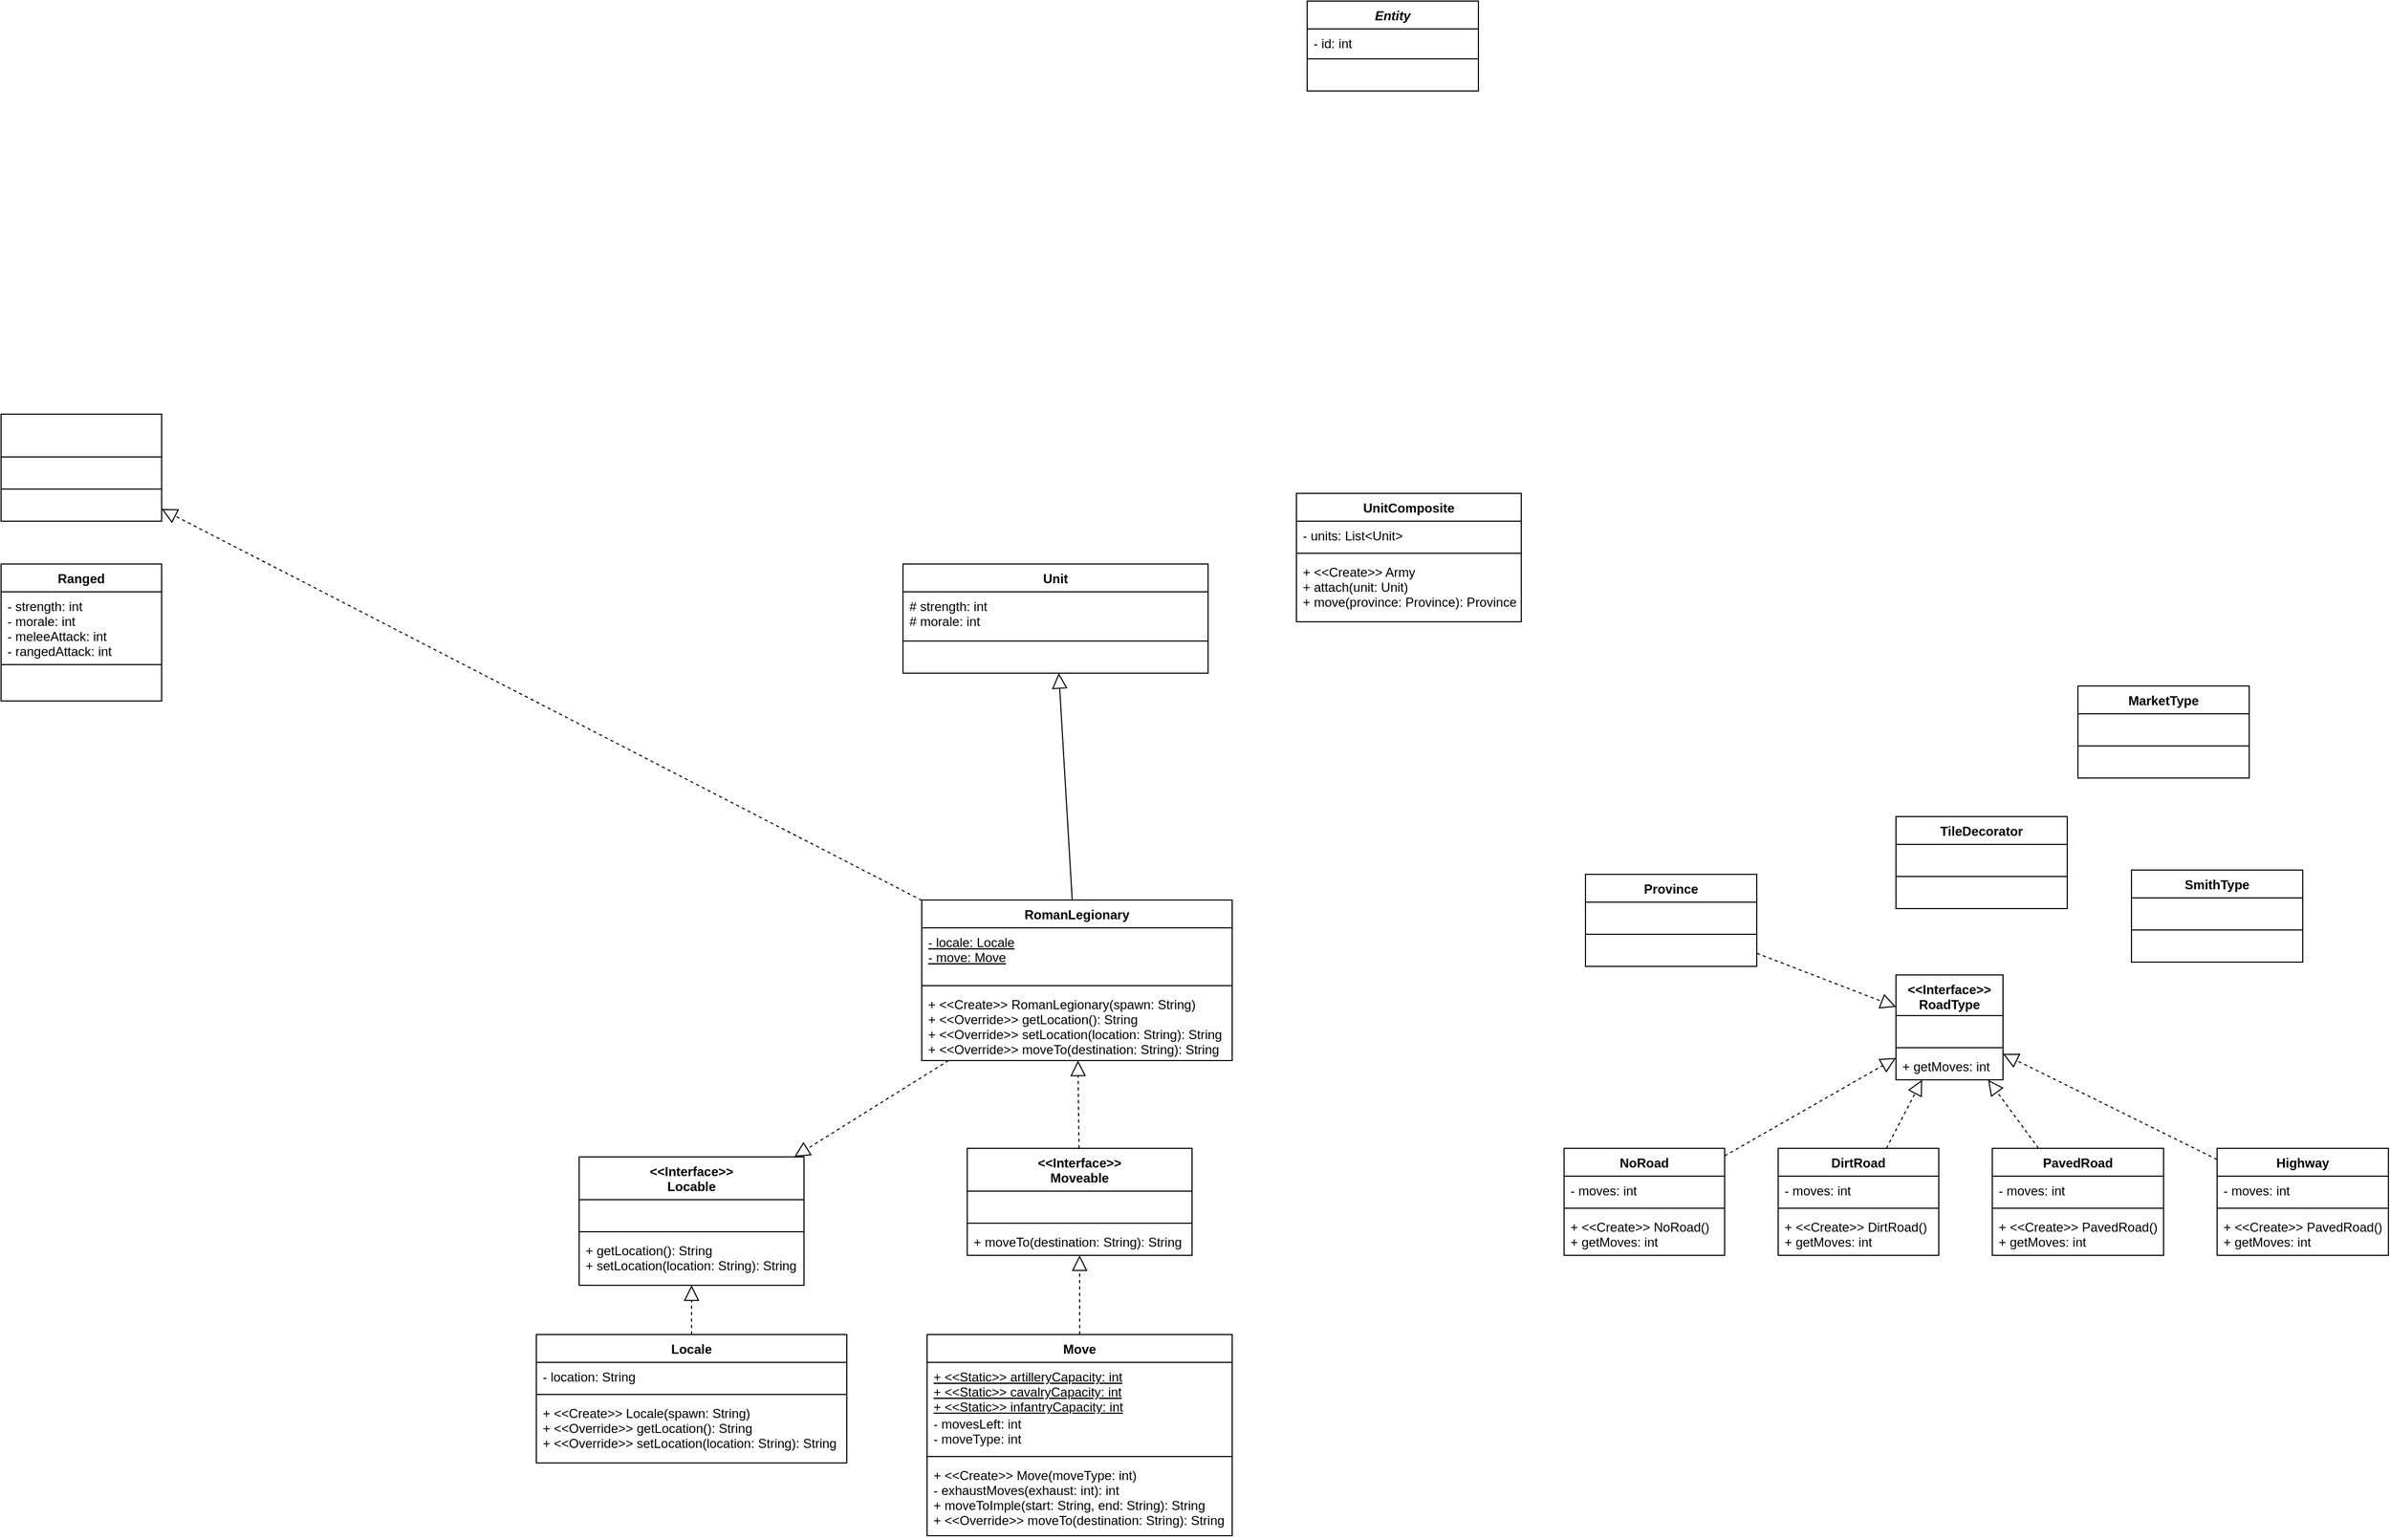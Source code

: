 <mxfile version="13.6.5">
    <diagram id="6988qr3DfwMfVrB6cIxQ" name="Page-1">
        <mxGraphModel dx="5994" dy="4178" grid="1" gridSize="10" guides="1" tooltips="1" connect="1" arrows="1" fold="1" page="1" pageScale="1" pageWidth="4681" pageHeight="3300" math="0" shadow="0">
            <root>
                <mxCell id="0"/>
                <mxCell id="1" parent="0"/>
                <mxCell id="2" value="RomanLegionary" style="swimlane;fontStyle=1;align=center;verticalAlign=top;childLayout=stackLayout;horizontal=1;startSize=26;horizontalStack=0;resizeParent=1;resizeParentMax=0;resizeLast=0;collapsible=1;marginBottom=0;" parent="1" vertex="1">
                    <mxGeometry x="360" y="40" width="290" height="150" as="geometry"/>
                </mxCell>
                <mxCell id="3" value="- locale: Locale&#10;- move: Move" style="text;strokeColor=none;fillColor=none;align=left;verticalAlign=top;spacingLeft=4;spacingRight=4;overflow=hidden;rotatable=0;points=[[0,0.5],[1,0.5]];portConstraint=eastwest;fontStyle=4" parent="2" vertex="1">
                    <mxGeometry y="26" width="290" height="50" as="geometry"/>
                </mxCell>
                <mxCell id="4" value="" style="line;strokeWidth=1;fillColor=none;align=left;verticalAlign=middle;spacingTop=-1;spacingLeft=3;spacingRight=3;rotatable=0;labelPosition=right;points=[];portConstraint=eastwest;" parent="2" vertex="1">
                    <mxGeometry y="76" width="290" height="8" as="geometry"/>
                </mxCell>
                <mxCell id="5" value="+ &lt;&lt;Create&gt;&gt; RomanLegionary(spawn: String)&#10;+ &lt;&lt;Override&gt;&gt; getLocation(): String&#10;+ &lt;&lt;Override&gt;&gt; setLocation(location: String): String&#10;+ &lt;&lt;Override&gt;&gt; moveTo(destination: String): String" style="text;strokeColor=none;fillColor=none;align=left;verticalAlign=top;spacingLeft=4;spacingRight=4;overflow=hidden;rotatable=0;points=[[0,0.5],[1,0.5]];portConstraint=eastwest;" parent="2" vertex="1">
                    <mxGeometry y="84" width="290" height="66" as="geometry"/>
                </mxCell>
                <mxCell id="86" value="" style="endArrow=block;endFill=0;endSize=12;html=1;" edge="1" parent="1" source="2" target="6">
                    <mxGeometry width="160" relative="1" as="geometry">
                        <mxPoint x="100" y="82.66" as="sourcePoint"/>
                        <mxPoint x="260" y="82.66" as="targetPoint"/>
                    </mxGeometry>
                </mxCell>
                <mxCell id="48" value="DirtRoad" style="swimlane;fontStyle=1;align=center;verticalAlign=top;childLayout=stackLayout;horizontal=1;startSize=26;horizontalStack=0;resizeParent=1;resizeParentMax=0;resizeLast=0;collapsible=1;marginBottom=0;" vertex="1" parent="1">
                    <mxGeometry x="1160" y="272" width="150" height="100" as="geometry"/>
                </mxCell>
                <mxCell id="49" value="- moves: int" style="text;strokeColor=none;fillColor=none;align=left;verticalAlign=top;spacingLeft=4;spacingRight=4;overflow=hidden;rotatable=0;points=[[0,0.5],[1,0.5]];portConstraint=eastwest;fontStyle=0" vertex="1" parent="48">
                    <mxGeometry y="26" width="150" height="26" as="geometry"/>
                </mxCell>
                <mxCell id="50" value="" style="line;strokeWidth=1;fillColor=none;align=left;verticalAlign=middle;spacingTop=-1;spacingLeft=3;spacingRight=3;rotatable=0;labelPosition=right;points=[];portConstraint=eastwest;" vertex="1" parent="48">
                    <mxGeometry y="52" width="150" height="8" as="geometry"/>
                </mxCell>
                <mxCell id="51" value="+ &lt;&lt;Create&gt;&gt; DirtRoad()&#10;+ getMoves: int" style="text;strokeColor=none;fillColor=none;align=left;verticalAlign=top;spacingLeft=4;spacingRight=4;overflow=hidden;rotatable=0;points=[[0,0.5],[1,0.5]];portConstraint=eastwest;" vertex="1" parent="48">
                    <mxGeometry y="60" width="150" height="40" as="geometry"/>
                </mxCell>
                <mxCell id="56" value="SmithType" style="swimlane;fontStyle=1;align=center;verticalAlign=top;childLayout=stackLayout;horizontal=1;startSize=26;horizontalStack=0;resizeParent=1;resizeParentMax=0;resizeLast=0;collapsible=1;marginBottom=0;" vertex="1" parent="1">
                    <mxGeometry x="1490" y="12" width="160" height="86" as="geometry"/>
                </mxCell>
                <mxCell id="57" value=" " style="text;strokeColor=none;fillColor=none;align=left;verticalAlign=top;spacingLeft=4;spacingRight=4;overflow=hidden;rotatable=0;points=[[0,0.5],[1,0.5]];portConstraint=eastwest;" vertex="1" parent="56">
                    <mxGeometry y="26" width="160" height="26" as="geometry"/>
                </mxCell>
                <mxCell id="58" value="" style="line;strokeWidth=1;fillColor=none;align=left;verticalAlign=middle;spacingTop=-1;spacingLeft=3;spacingRight=3;rotatable=0;labelPosition=right;points=[];portConstraint=eastwest;" vertex="1" parent="56">
                    <mxGeometry y="52" width="160" height="8" as="geometry"/>
                </mxCell>
                <mxCell id="59" value=" " style="text;strokeColor=none;fillColor=none;align=left;verticalAlign=top;spacingLeft=4;spacingRight=4;overflow=hidden;rotatable=0;points=[[0,0.5],[1,0.5]];portConstraint=eastwest;" vertex="1" parent="56">
                    <mxGeometry y="60" width="160" height="26" as="geometry"/>
                </mxCell>
                <mxCell id="64" value="MarketType" style="swimlane;fontStyle=1;align=center;verticalAlign=top;childLayout=stackLayout;horizontal=1;startSize=26;horizontalStack=0;resizeParent=1;resizeParentMax=0;resizeLast=0;collapsible=1;marginBottom=0;" vertex="1" parent="1">
                    <mxGeometry x="1440" y="-160" width="160" height="86" as="geometry"/>
                </mxCell>
                <mxCell id="65" value=" " style="text;strokeColor=none;fillColor=none;align=left;verticalAlign=top;spacingLeft=4;spacingRight=4;overflow=hidden;rotatable=0;points=[[0,0.5],[1,0.5]];portConstraint=eastwest;" vertex="1" parent="64">
                    <mxGeometry y="26" width="160" height="26" as="geometry"/>
                </mxCell>
                <mxCell id="66" value="" style="line;strokeWidth=1;fillColor=none;align=left;verticalAlign=middle;spacingTop=-1;spacingLeft=3;spacingRight=3;rotatable=0;labelPosition=right;points=[];portConstraint=eastwest;" vertex="1" parent="64">
                    <mxGeometry y="52" width="160" height="8" as="geometry"/>
                </mxCell>
                <mxCell id="67" value=" " style="text;strokeColor=none;fillColor=none;align=left;verticalAlign=top;spacingLeft=4;spacingRight=4;overflow=hidden;rotatable=0;points=[[0,0.5],[1,0.5]];portConstraint=eastwest;" vertex="1" parent="64">
                    <mxGeometry y="60" width="160" height="26" as="geometry"/>
                </mxCell>
                <mxCell id="60" value="TileDecorator" style="swimlane;fontStyle=1;align=center;verticalAlign=top;childLayout=stackLayout;horizontal=1;startSize=26;horizontalStack=0;resizeParent=1;resizeParentMax=0;resizeLast=0;collapsible=1;marginBottom=0;" vertex="1" parent="1">
                    <mxGeometry x="1270" y="-38" width="160" height="86" as="geometry"/>
                </mxCell>
                <mxCell id="61" value=" " style="text;strokeColor=none;fillColor=none;align=left;verticalAlign=top;spacingLeft=4;spacingRight=4;overflow=hidden;rotatable=0;points=[[0,0.5],[1,0.5]];portConstraint=eastwest;" vertex="1" parent="60">
                    <mxGeometry y="26" width="160" height="26" as="geometry"/>
                </mxCell>
                <mxCell id="62" value="" style="line;strokeWidth=1;fillColor=none;align=left;verticalAlign=middle;spacingTop=-1;spacingLeft=3;spacingRight=3;rotatable=0;labelPosition=right;points=[];portConstraint=eastwest;" vertex="1" parent="60">
                    <mxGeometry y="52" width="160" height="8" as="geometry"/>
                </mxCell>
                <mxCell id="63" value=" " style="text;strokeColor=none;fillColor=none;align=left;verticalAlign=top;spacingLeft=4;spacingRight=4;overflow=hidden;rotatable=0;points=[[0,0.5],[1,0.5]];portConstraint=eastwest;" vertex="1" parent="60">
                    <mxGeometry y="60" width="160" height="26" as="geometry"/>
                </mxCell>
                <mxCell id="32" value="&lt;&lt;Interface&gt;&gt;&#10;RoadType" style="swimlane;fontStyle=1;align=center;verticalAlign=top;childLayout=stackLayout;horizontal=1;startSize=38;horizontalStack=0;resizeParent=1;resizeParentMax=0;resizeLast=0;collapsible=1;marginBottom=0;" vertex="1" parent="1">
                    <mxGeometry x="1270" y="110" width="100" height="98" as="geometry"/>
                </mxCell>
                <mxCell id="33" value=" " style="text;strokeColor=none;fillColor=none;align=left;verticalAlign=top;spacingLeft=4;spacingRight=4;overflow=hidden;rotatable=0;points=[[0,0.5],[1,0.5]];portConstraint=eastwest;" vertex="1" parent="32">
                    <mxGeometry y="38" width="100" height="26" as="geometry"/>
                </mxCell>
                <mxCell id="34" value="" style="line;strokeWidth=1;fillColor=none;align=left;verticalAlign=middle;spacingTop=-1;spacingLeft=3;spacingRight=3;rotatable=0;labelPosition=right;points=[];portConstraint=eastwest;" vertex="1" parent="32">
                    <mxGeometry y="64" width="100" height="8" as="geometry"/>
                </mxCell>
                <mxCell id="35" value="+ getMoves: int" style="text;strokeColor=none;fillColor=none;align=left;verticalAlign=top;spacingLeft=4;spacingRight=4;overflow=hidden;rotatable=0;points=[[0,0.5],[1,0.5]];portConstraint=eastwest;" vertex="1" parent="32">
                    <mxGeometry y="72" width="100" height="26" as="geometry"/>
                </mxCell>
                <mxCell id="92" value="" style="endArrow=block;dashed=1;endFill=0;endSize=12;html=1;" edge="1" parent="1" source="28" target="32">
                    <mxGeometry width="160" relative="1" as="geometry">
                        <mxPoint x="989.997" y="210" as="sourcePoint"/>
                        <mxPoint x="1076.313" y="130" as="targetPoint"/>
                    </mxGeometry>
                </mxCell>
                <mxCell id="93" value="" style="endArrow=block;dashed=1;endFill=0;endSize=12;html=1;" edge="1" parent="1" source="48" target="32">
                    <mxGeometry width="160" relative="1" as="geometry">
                        <mxPoint x="999.997" y="220" as="sourcePoint"/>
                        <mxPoint x="1086.313" y="140" as="targetPoint"/>
                    </mxGeometry>
                </mxCell>
                <mxCell id="94" value="" style="endArrow=block;dashed=1;endFill=0;endSize=12;html=1;" edge="1" parent="1" source="37" target="32">
                    <mxGeometry width="160" relative="1" as="geometry">
                        <mxPoint x="1271.074" y="282.0" as="sourcePoint"/>
                        <mxPoint x="1304.448" y="218" as="targetPoint"/>
                    </mxGeometry>
                </mxCell>
                <mxCell id="95" value="" style="endArrow=block;dashed=1;endFill=0;endSize=12;html=1;" edge="1" parent="1" source="52" target="32">
                    <mxGeometry width="160" relative="1" as="geometry">
                        <mxPoint x="1281.074" y="292.0" as="sourcePoint"/>
                        <mxPoint x="1314.448" y="228" as="targetPoint"/>
                    </mxGeometry>
                </mxCell>
                <mxCell id="96" value="" style="endArrow=block;dashed=1;endFill=0;endSize=12;html=1;" edge="1" parent="1" source="68" target="32">
                    <mxGeometry width="160" relative="1" as="geometry">
                        <mxPoint x="1180" y="144.514" as="sourcePoint"/>
                        <mxPoint x="1040" y="59.995" as="targetPoint"/>
                    </mxGeometry>
                </mxCell>
                <mxCell id="68" value="Province" style="swimlane;fontStyle=1;align=center;verticalAlign=top;childLayout=stackLayout;horizontal=1;startSize=26;horizontalStack=0;resizeParent=1;resizeParentMax=0;resizeLast=0;collapsible=1;marginBottom=0;" vertex="1" parent="1">
                    <mxGeometry x="980" y="16" width="160" height="86" as="geometry"/>
                </mxCell>
                <mxCell id="69" value=" " style="text;strokeColor=none;fillColor=none;align=left;verticalAlign=top;spacingLeft=4;spacingRight=4;overflow=hidden;rotatable=0;points=[[0,0.5],[1,0.5]];portConstraint=eastwest;" vertex="1" parent="68">
                    <mxGeometry y="26" width="160" height="26" as="geometry"/>
                </mxCell>
                <mxCell id="70" value="" style="line;strokeWidth=1;fillColor=none;align=left;verticalAlign=middle;spacingTop=-1;spacingLeft=3;spacingRight=3;rotatable=0;labelPosition=right;points=[];portConstraint=eastwest;" vertex="1" parent="68">
                    <mxGeometry y="52" width="160" height="8" as="geometry"/>
                </mxCell>
                <mxCell id="71" value=" " style="text;strokeColor=none;fillColor=none;align=left;verticalAlign=top;spacingLeft=4;spacingRight=4;overflow=hidden;rotatable=0;points=[[0,0.5],[1,0.5]];portConstraint=eastwest;" vertex="1" parent="68">
                    <mxGeometry y="60" width="160" height="26" as="geometry"/>
                </mxCell>
                <mxCell id="28" value="NoRoad" style="swimlane;fontStyle=1;align=center;verticalAlign=top;childLayout=stackLayout;horizontal=1;startSize=26;horizontalStack=0;resizeParent=1;resizeParentMax=0;resizeLast=0;collapsible=1;marginBottom=0;" vertex="1" parent="1">
                    <mxGeometry x="960" y="272" width="150" height="100" as="geometry"/>
                </mxCell>
                <mxCell id="29" value="- moves: int" style="text;strokeColor=none;fillColor=none;align=left;verticalAlign=top;spacingLeft=4;spacingRight=4;overflow=hidden;rotatable=0;points=[[0,0.5],[1,0.5]];portConstraint=eastwest;fontStyle=0" vertex="1" parent="28">
                    <mxGeometry y="26" width="150" height="26" as="geometry"/>
                </mxCell>
                <mxCell id="30" value="" style="line;strokeWidth=1;fillColor=none;align=left;verticalAlign=middle;spacingTop=-1;spacingLeft=3;spacingRight=3;rotatable=0;labelPosition=right;points=[];portConstraint=eastwest;" vertex="1" parent="28">
                    <mxGeometry y="52" width="150" height="8" as="geometry"/>
                </mxCell>
                <mxCell id="31" value="+ &lt;&lt;Create&gt;&gt; NoRoad()&#10;+ getMoves: int" style="text;strokeColor=none;fillColor=none;align=left;verticalAlign=top;spacingLeft=4;spacingRight=4;overflow=hidden;rotatable=0;points=[[0,0.5],[1,0.5]];portConstraint=eastwest;" vertex="1" parent="28">
                    <mxGeometry y="60" width="150" height="40" as="geometry"/>
                </mxCell>
                <mxCell id="37" value="PavedRoad" style="swimlane;fontStyle=1;align=center;verticalAlign=top;childLayout=stackLayout;horizontal=1;startSize=26;horizontalStack=0;resizeParent=1;resizeParentMax=0;resizeLast=0;collapsible=1;marginBottom=0;" vertex="1" parent="1">
                    <mxGeometry x="1360" y="272" width="160" height="100" as="geometry"/>
                </mxCell>
                <mxCell id="38" value="- moves: int" style="text;strokeColor=none;fillColor=none;align=left;verticalAlign=top;spacingLeft=4;spacingRight=4;overflow=hidden;rotatable=0;points=[[0,0.5],[1,0.5]];portConstraint=eastwest;fontStyle=0" vertex="1" parent="37">
                    <mxGeometry y="26" width="160" height="26" as="geometry"/>
                </mxCell>
                <mxCell id="39" value="" style="line;strokeWidth=1;fillColor=none;align=left;verticalAlign=middle;spacingTop=-1;spacingLeft=3;spacingRight=3;rotatable=0;labelPosition=right;points=[];portConstraint=eastwest;" vertex="1" parent="37">
                    <mxGeometry y="52" width="160" height="8" as="geometry"/>
                </mxCell>
                <mxCell id="40" value="+ &lt;&lt;Create&gt;&gt; PavedRoad()&#10;+ getMoves: int" style="text;strokeColor=none;fillColor=none;align=left;verticalAlign=top;spacingLeft=4;spacingRight=4;overflow=hidden;rotatable=0;points=[[0,0.5],[1,0.5]];portConstraint=eastwest;" vertex="1" parent="37">
                    <mxGeometry y="60" width="160" height="40" as="geometry"/>
                </mxCell>
                <mxCell id="52" value="Highway" style="swimlane;fontStyle=1;align=center;verticalAlign=top;childLayout=stackLayout;horizontal=1;startSize=26;horizontalStack=0;resizeParent=1;resizeParentMax=0;resizeLast=0;collapsible=1;marginBottom=0;" vertex="1" parent="1">
                    <mxGeometry x="1570" y="272" width="160" height="100" as="geometry"/>
                </mxCell>
                <mxCell id="53" value="- moves: int" style="text;strokeColor=none;fillColor=none;align=left;verticalAlign=top;spacingLeft=4;spacingRight=4;overflow=hidden;rotatable=0;points=[[0,0.5],[1,0.5]];portConstraint=eastwest;fontStyle=0" vertex="1" parent="52">
                    <mxGeometry y="26" width="160" height="26" as="geometry"/>
                </mxCell>
                <mxCell id="54" value="" style="line;strokeWidth=1;fillColor=none;align=left;verticalAlign=middle;spacingTop=-1;spacingLeft=3;spacingRight=3;rotatable=0;labelPosition=right;points=[];portConstraint=eastwest;" vertex="1" parent="52">
                    <mxGeometry y="52" width="160" height="8" as="geometry"/>
                </mxCell>
                <mxCell id="55" value="+ &lt;&lt;Create&gt;&gt; PavedRoad()&#10;+ getMoves: int" style="text;strokeColor=none;fillColor=none;align=left;verticalAlign=top;spacingLeft=4;spacingRight=4;overflow=hidden;rotatable=0;points=[[0,0.5],[1,0.5]];portConstraint=eastwest;" vertex="1" parent="52">
                    <mxGeometry y="60" width="160" height="40" as="geometry"/>
                </mxCell>
                <mxCell id="114" value="" style="endArrow=block;dashed=1;endFill=0;endSize=12;html=1;" edge="1" parent="1" source="109" target="101">
                    <mxGeometry width="160" relative="1" as="geometry">
                        <mxPoint x="83.705" y="450.0" as="sourcePoint"/>
                        <mxPoint x="126.286" y="390.0" as="targetPoint"/>
                    </mxGeometry>
                </mxCell>
                <mxCell id="115" value="" style="endArrow=block;dashed=1;endFill=0;endSize=12;html=1;" edge="1" parent="1" source="2" target="101">
                    <mxGeometry width="160" relative="1" as="geometry">
                        <mxPoint x="200" y="140" as="sourcePoint"/>
                        <mxPoint x="-40.325" y="292" as="targetPoint"/>
                    </mxGeometry>
                </mxCell>
                <mxCell id="153" value="" style="endArrow=block;dashed=1;endFill=0;endSize=12;html=1;" edge="1" parent="1" source="2" target="149">
                    <mxGeometry width="160" relative="1" as="geometry">
                        <mxPoint x="290" y="81.599" as="sourcePoint"/>
                        <mxPoint x="-60" y="236.407" as="targetPoint"/>
                    </mxGeometry>
                </mxCell>
                <mxCell id="158" value="Entity" style="swimlane;fontStyle=3;align=center;verticalAlign=top;childLayout=stackLayout;horizontal=1;startSize=26;horizontalStack=0;resizeParent=1;resizeParentMax=0;resizeLast=0;collapsible=1;marginBottom=0;" vertex="1" parent="1">
                    <mxGeometry x="720" y="-800" width="160" height="84" as="geometry"/>
                </mxCell>
                <mxCell id="159" value="- id: int" style="text;strokeColor=none;fillColor=none;align=left;verticalAlign=top;spacingLeft=4;spacingRight=4;overflow=hidden;rotatable=0;points=[[0,0.5],[1,0.5]];portConstraint=eastwest;" vertex="1" parent="158">
                    <mxGeometry y="26" width="160" height="24" as="geometry"/>
                </mxCell>
                <mxCell id="160" value="" style="line;strokeWidth=1;fillColor=none;align=left;verticalAlign=middle;spacingTop=-1;spacingLeft=3;spacingRight=3;rotatable=0;labelPosition=right;points=[];portConstraint=eastwest;" vertex="1" parent="158">
                    <mxGeometry y="50" width="160" height="8" as="geometry"/>
                </mxCell>
                <mxCell id="161" value=" " style="text;strokeColor=none;fillColor=none;align=left;verticalAlign=top;spacingLeft=4;spacingRight=4;overflow=hidden;rotatable=0;points=[[0,0.5],[1,0.5]];portConstraint=eastwest;" vertex="1" parent="158">
                    <mxGeometry y="58" width="160" height="26" as="geometry"/>
                </mxCell>
                <mxCell id="176" value="" style="endArrow=block;dashed=1;endFill=0;endSize=12;html=1;" edge="1" parent="1" source="167" target="2">
                    <mxGeometry width="160" relative="1" as="geometry">
                        <mxPoint x="219.17" y="-250" as="sourcePoint"/>
                        <mxPoint x="219.17" y="-340" as="targetPoint"/>
                    </mxGeometry>
                </mxCell>
                <mxCell id="177" value="" style="endArrow=block;dashed=1;endFill=0;endSize=12;html=1;" edge="1" parent="1" source="171" target="167">
                    <mxGeometry width="160" relative="1" as="geometry">
                        <mxPoint x="682.5" y="446.004" as="sourcePoint"/>
                        <mxPoint x="767.5" y="412.914" as="targetPoint"/>
                    </mxGeometry>
                </mxCell>
                <mxCell id="141" value="UnitComposite" style="swimlane;fontStyle=1;align=center;verticalAlign=top;childLayout=stackLayout;horizontal=1;startSize=26;horizontalStack=0;resizeParent=1;resizeParentMax=0;resizeLast=0;collapsible=1;marginBottom=0;" vertex="1" parent="1">
                    <mxGeometry x="710" y="-340" width="210" height="120" as="geometry"/>
                </mxCell>
                <mxCell id="142" value="- units: List&lt;Unit&gt;" style="text;strokeColor=none;fillColor=none;align=left;verticalAlign=top;spacingLeft=4;spacingRight=4;overflow=hidden;rotatable=0;points=[[0,0.5],[1,0.5]];portConstraint=eastwest;" vertex="1" parent="141">
                    <mxGeometry y="26" width="210" height="26" as="geometry"/>
                </mxCell>
                <mxCell id="143" value="" style="line;strokeWidth=1;fillColor=none;align=left;verticalAlign=middle;spacingTop=-1;spacingLeft=3;spacingRight=3;rotatable=0;labelPosition=right;points=[];portConstraint=eastwest;" vertex="1" parent="141">
                    <mxGeometry y="52" width="210" height="8" as="geometry"/>
                </mxCell>
                <mxCell id="144" value="+ &lt;&lt;Create&gt;&gt; Army&#10;+ attach(unit: Unit)&#10;+ move(province: Province): Province" style="text;strokeColor=none;fillColor=none;align=left;verticalAlign=top;spacingLeft=4;spacingRight=4;overflow=hidden;rotatable=0;points=[[0,0.5],[1,0.5]];portConstraint=eastwest;" vertex="1" parent="141">
                    <mxGeometry y="60" width="210" height="60" as="geometry"/>
                </mxCell>
                <mxCell id="149" value="" style="swimlane;fontStyle=1;align=center;verticalAlign=top;childLayout=stackLayout;horizontal=1;startSize=40;horizontalStack=0;resizeParent=1;resizeParentMax=0;resizeLast=0;collapsible=1;marginBottom=0;" vertex="1" parent="1">
                    <mxGeometry x="-500" y="-414" width="150" height="100" as="geometry"/>
                </mxCell>
                <mxCell id="150" value=" " style="text;strokeColor=none;fillColor=none;align=left;verticalAlign=top;spacingLeft=4;spacingRight=4;overflow=hidden;rotatable=0;points=[[0,0.5],[1,0.5]];portConstraint=eastwest;" vertex="1" parent="149">
                    <mxGeometry y="40" width="150" height="26" as="geometry"/>
                </mxCell>
                <mxCell id="151" value="" style="line;strokeWidth=1;fillColor=none;align=left;verticalAlign=middle;spacingTop=-1;spacingLeft=3;spacingRight=3;rotatable=0;labelPosition=right;points=[];portConstraint=eastwest;" vertex="1" parent="149">
                    <mxGeometry y="66" width="150" height="8" as="geometry"/>
                </mxCell>
                <mxCell id="152" value=" " style="text;strokeColor=none;fillColor=none;align=left;verticalAlign=top;spacingLeft=4;spacingRight=4;overflow=hidden;rotatable=0;points=[[0,0.5],[1,0.5]];portConstraint=eastwest;" vertex="1" parent="149">
                    <mxGeometry y="74" width="150" height="26" as="geometry"/>
                </mxCell>
                <mxCell id="154" value="Ranged" style="swimlane;fontStyle=1;align=center;verticalAlign=top;childLayout=stackLayout;horizontal=1;startSize=26;horizontalStack=0;resizeParent=1;resizeParentMax=0;resizeLast=0;collapsible=1;marginBottom=0;" vertex="1" parent="1">
                    <mxGeometry x="-500" y="-274" width="150" height="128" as="geometry"/>
                </mxCell>
                <mxCell id="155" value="- strength: int&#10;- morale: int&#10;- meleeAttack: int&#10;- rangedAttack: int" style="text;strokeColor=none;fillColor=none;align=left;verticalAlign=top;spacingLeft=4;spacingRight=4;overflow=hidden;rotatable=0;points=[[0,0.5],[1,0.5]];portConstraint=eastwest;fontStyle=0" vertex="1" parent="154">
                    <mxGeometry y="26" width="150" height="64" as="geometry"/>
                </mxCell>
                <mxCell id="156" value="" style="line;strokeWidth=1;fillColor=none;align=left;verticalAlign=middle;spacingTop=-1;spacingLeft=3;spacingRight=3;rotatable=0;labelPosition=right;points=[];portConstraint=eastwest;" vertex="1" parent="154">
                    <mxGeometry y="90" width="150" height="8" as="geometry"/>
                </mxCell>
                <mxCell id="157" value=" " style="text;strokeColor=none;fillColor=none;align=left;verticalAlign=top;spacingLeft=4;spacingRight=4;overflow=hidden;rotatable=0;points=[[0,0.5],[1,0.5]];portConstraint=eastwest;" vertex="1" parent="154">
                    <mxGeometry y="98" width="150" height="30" as="geometry"/>
                </mxCell>
                <mxCell id="6" value="Unit" style="swimlane;fontStyle=1;align=center;verticalAlign=top;childLayout=stackLayout;horizontal=1;startSize=26;horizontalStack=0;resizeParent=1;resizeParentMax=0;resizeLast=0;collapsible=1;marginBottom=0;" parent="1" vertex="1">
                    <mxGeometry x="342.5" y="-274" width="285" height="102" as="geometry"/>
                </mxCell>
                <mxCell id="7" value="# strength: int&#10;# morale: int" style="text;strokeColor=none;fillColor=none;align=left;verticalAlign=top;spacingLeft=4;spacingRight=4;overflow=hidden;rotatable=0;points=[[0,0.5],[1,0.5]];portConstraint=eastwest;" parent="6" vertex="1">
                    <mxGeometry y="26" width="285" height="42" as="geometry"/>
                </mxCell>
                <mxCell id="8" value="" style="line;strokeWidth=1;fillColor=none;align=left;verticalAlign=middle;spacingTop=-1;spacingLeft=3;spacingRight=3;rotatable=0;labelPosition=right;points=[];portConstraint=eastwest;" parent="6" vertex="1">
                    <mxGeometry y="68" width="285" height="8" as="geometry"/>
                </mxCell>
                <mxCell id="9" value=" " style="text;strokeColor=none;fillColor=none;align=left;verticalAlign=top;spacingLeft=4;spacingRight=4;overflow=hidden;rotatable=0;points=[[0,0.5],[1,0.5]];portConstraint=eastwest;" parent="6" vertex="1">
                    <mxGeometry y="76" width="285" height="26" as="geometry"/>
                </mxCell>
                <mxCell id="171" value="Move" style="swimlane;fontStyle=1;align=center;verticalAlign=top;childLayout=stackLayout;horizontal=1;startSize=26;horizontalStack=0;resizeParent=1;resizeParentMax=0;resizeLast=0;collapsible=1;marginBottom=0;" vertex="1" parent="1">
                    <mxGeometry x="365" y="446" width="285" height="188" as="geometry"/>
                </mxCell>
                <mxCell id="189" value="+ &lt;&lt;Static&gt;&gt; artilleryCapacity: int&#10;+ &lt;&lt;Static&gt;&gt; cavalryCapacity: int&#10;+ &lt;&lt;Static&gt;&gt; infantryCapacity: int" style="text;strokeColor=none;fillColor=none;align=left;verticalAlign=top;spacingLeft=4;spacingRight=4;overflow=hidden;rotatable=0;points=[[0,0.5],[1,0.5]];portConstraint=eastwest;fontStyle=4" vertex="1" parent="171">
                    <mxGeometry y="26" width="285" height="44" as="geometry"/>
                </mxCell>
                <mxCell id="190" value="- movesLeft: int&#10;- moveType: int" style="text;strokeColor=none;fillColor=none;align=left;verticalAlign=top;spacingLeft=4;spacingRight=4;overflow=hidden;rotatable=0;points=[[0,0.5],[1,0.5]];portConstraint=eastwest;fontStyle=0" vertex="1" parent="171">
                    <mxGeometry y="70" width="285" height="40" as="geometry"/>
                </mxCell>
                <mxCell id="173" value="" style="line;strokeWidth=1;fillColor=none;align=left;verticalAlign=middle;spacingTop=-1;spacingLeft=3;spacingRight=3;rotatable=0;labelPosition=right;points=[];portConstraint=eastwest;" vertex="1" parent="171">
                    <mxGeometry y="110" width="285" height="8" as="geometry"/>
                </mxCell>
                <mxCell id="174" value="+ &lt;&lt;Create&gt;&gt; Move(moveType: int)&#10;- exhaustMoves(exhaust: int): int&#10;+ moveToImple(start: String, end: String): String&#10;+ &lt;&lt;Override&gt;&gt; moveTo(destination: String): String" style="text;strokeColor=none;fillColor=none;align=left;verticalAlign=top;spacingLeft=4;spacingRight=4;overflow=hidden;rotatable=0;points=[[0,0.5],[1,0.5]];portConstraint=eastwest;" vertex="1" parent="171">
                    <mxGeometry y="118" width="285" height="70" as="geometry"/>
                </mxCell>
                <mxCell id="167" value="&lt;&lt;Interface&gt;&gt;&#10;Moveable" style="swimlane;fontStyle=1;align=center;verticalAlign=top;childLayout=stackLayout;horizontal=1;startSize=40;horizontalStack=0;resizeParent=1;resizeParentMax=0;resizeLast=0;collapsible=1;marginBottom=0;" vertex="1" parent="1">
                    <mxGeometry x="402.5" y="272" width="210" height="100" as="geometry"/>
                </mxCell>
                <mxCell id="168" value=" " style="text;strokeColor=none;fillColor=none;align=left;verticalAlign=top;spacingLeft=4;spacingRight=4;overflow=hidden;rotatable=0;points=[[0,0.5],[1,0.5]];portConstraint=eastwest;" vertex="1" parent="167">
                    <mxGeometry y="40" width="210" height="26" as="geometry"/>
                </mxCell>
                <mxCell id="169" value="" style="line;strokeWidth=1;fillColor=none;align=left;verticalAlign=middle;spacingTop=-1;spacingLeft=3;spacingRight=3;rotatable=0;labelPosition=right;points=[];portConstraint=eastwest;" vertex="1" parent="167">
                    <mxGeometry y="66" width="210" height="8" as="geometry"/>
                </mxCell>
                <mxCell id="170" value="+ moveTo(destination: String): String" style="text;strokeColor=none;fillColor=none;align=left;verticalAlign=top;spacingLeft=4;spacingRight=4;overflow=hidden;rotatable=0;points=[[0,0.5],[1,0.5]];portConstraint=eastwest;" vertex="1" parent="167">
                    <mxGeometry y="74" width="210" height="26" as="geometry"/>
                </mxCell>
                <mxCell id="101" value="&lt;&lt;Interface&gt;&gt;&#10;Locable" style="swimlane;fontStyle=1;align=center;verticalAlign=top;childLayout=stackLayout;horizontal=1;startSize=40;horizontalStack=0;resizeParent=1;resizeParentMax=0;resizeLast=0;collapsible=1;marginBottom=0;" vertex="1" parent="1">
                    <mxGeometry x="40" y="280" width="210" height="120" as="geometry"/>
                </mxCell>
                <mxCell id="102" value=" " style="text;strokeColor=none;fillColor=none;align=left;verticalAlign=top;spacingLeft=4;spacingRight=4;overflow=hidden;rotatable=0;points=[[0,0.5],[1,0.5]];portConstraint=eastwest;" vertex="1" parent="101">
                    <mxGeometry y="40" width="210" height="26" as="geometry"/>
                </mxCell>
                <mxCell id="103" value="" style="line;strokeWidth=1;fillColor=none;align=left;verticalAlign=middle;spacingTop=-1;spacingLeft=3;spacingRight=3;rotatable=0;labelPosition=right;points=[];portConstraint=eastwest;" vertex="1" parent="101">
                    <mxGeometry y="66" width="210" height="8" as="geometry"/>
                </mxCell>
                <mxCell id="104" value="+ getLocation(): String&#10;+ setLocation(location: String): String" style="text;strokeColor=none;fillColor=none;align=left;verticalAlign=top;spacingLeft=4;spacingRight=4;overflow=hidden;rotatable=0;points=[[0,0.5],[1,0.5]];portConstraint=eastwest;" vertex="1" parent="101">
                    <mxGeometry y="74" width="210" height="46" as="geometry"/>
                </mxCell>
                <mxCell id="109" value="Locale" style="swimlane;fontStyle=1;align=center;verticalAlign=top;childLayout=stackLayout;horizontal=1;startSize=26;horizontalStack=0;resizeParent=1;resizeParentMax=0;resizeLast=0;collapsible=1;marginBottom=0;" vertex="1" parent="1">
                    <mxGeometry y="446" width="290" height="120" as="geometry"/>
                </mxCell>
                <mxCell id="110" value="- location: String" style="text;strokeColor=none;fillColor=none;align=left;verticalAlign=top;spacingLeft=4;spacingRight=4;overflow=hidden;rotatable=0;points=[[0,0.5],[1,0.5]];portConstraint=eastwest;fontStyle=0" vertex="1" parent="109">
                    <mxGeometry y="26" width="290" height="26" as="geometry"/>
                </mxCell>
                <mxCell id="111" value="" style="line;strokeWidth=1;fillColor=none;align=left;verticalAlign=middle;spacingTop=-1;spacingLeft=3;spacingRight=3;rotatable=0;labelPosition=right;points=[];portConstraint=eastwest;" vertex="1" parent="109">
                    <mxGeometry y="52" width="290" height="8" as="geometry"/>
                </mxCell>
                <mxCell id="112" value="+ &lt;&lt;Create&gt;&gt; Locale(spawn: String)&#10;+ &lt;&lt;Override&gt;&gt; getLocation(): String&#10;+ &lt;&lt;Override&gt;&gt; setLocation(location: String): String" style="text;strokeColor=none;fillColor=none;align=left;verticalAlign=top;spacingLeft=4;spacingRight=4;overflow=hidden;rotatable=0;points=[[0,0.5],[1,0.5]];portConstraint=eastwest;" vertex="1" parent="109">
                    <mxGeometry y="60" width="290" height="60" as="geometry"/>
                </mxCell>
            </root>
        </mxGraphModel>
    </diagram>
</mxfile>